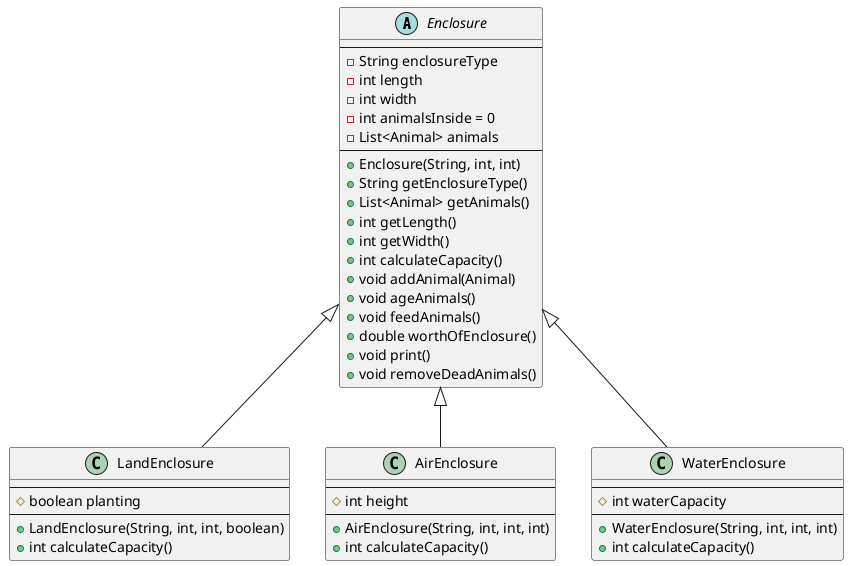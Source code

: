 @startuml SubclassesEnclosure
abstract class Enclosure {
    ----
    -String enclosureType
    -int length
    -int width
    -int animalsInside = 0
    -List<Animal> animals
    ----
    +Enclosure(String, int, int)
    +String getEnclosureType()
    +List<Animal> getAnimals()
    +int getLength()
    +int getWidth()
    +int calculateCapacity()
    +void addAnimal(Animal)
    +void ageAnimals()
    +void feedAnimals()
    +double worthOfEnclosure()
    +void print()
    +void removeDeadAnimals()
}

class LandEnclosure {
    ----
    #boolean planting
    ----
    +LandEnclosure(String, int, int, boolean)
    +int calculateCapacity()
}

class AirEnclosure {
    ----
    #int height
    ----
    +AirEnclosure(String, int, int, int)
    +int calculateCapacity()
}

class WaterEnclosure {
    ----
    #int waterCapacity
    ----
    +WaterEnclosure(String, int, int, int)
    +int calculateCapacity()
}

Enclosure <|-- LandEnclosure
Enclosure <|-- AirEnclosure
Enclosure <|-- WaterEnclosure
@enduml
